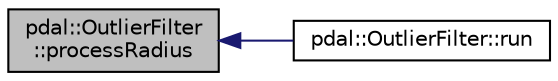 digraph "pdal::OutlierFilter::processRadius"
{
  edge [fontname="Helvetica",fontsize="10",labelfontname="Helvetica",labelfontsize="10"];
  node [fontname="Helvetica",fontsize="10",shape=record];
  rankdir="LR";
  Node1 [label="pdal::OutlierFilter\l::processRadius",height=0.2,width=0.4,color="black", fillcolor="grey75", style="filled", fontcolor="black"];
  Node1 -> Node2 [dir="back",color="midnightblue",fontsize="10",style="solid",fontname="Helvetica"];
  Node2 [label="pdal::OutlierFilter::run",height=0.2,width=0.4,color="black", fillcolor="white", style="filled",URL="$classpdal_1_1OutlierFilter.html#a0ccead040af4b0c23f35ff27fa3f46f0"];
}
